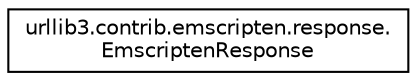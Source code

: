 digraph "Graphical Class Hierarchy"
{
 // LATEX_PDF_SIZE
  edge [fontname="Helvetica",fontsize="10",labelfontname="Helvetica",labelfontsize="10"];
  node [fontname="Helvetica",fontsize="10",shape=record];
  rankdir="LR";
  Node0 [label="urllib3.contrib.emscripten.response.\lEmscriptenResponse",height=0.2,width=0.4,color="black", fillcolor="white", style="filled",URL="$classurllib3_1_1contrib_1_1emscripten_1_1response_1_1EmscriptenResponse.html",tooltip=" "];
}
